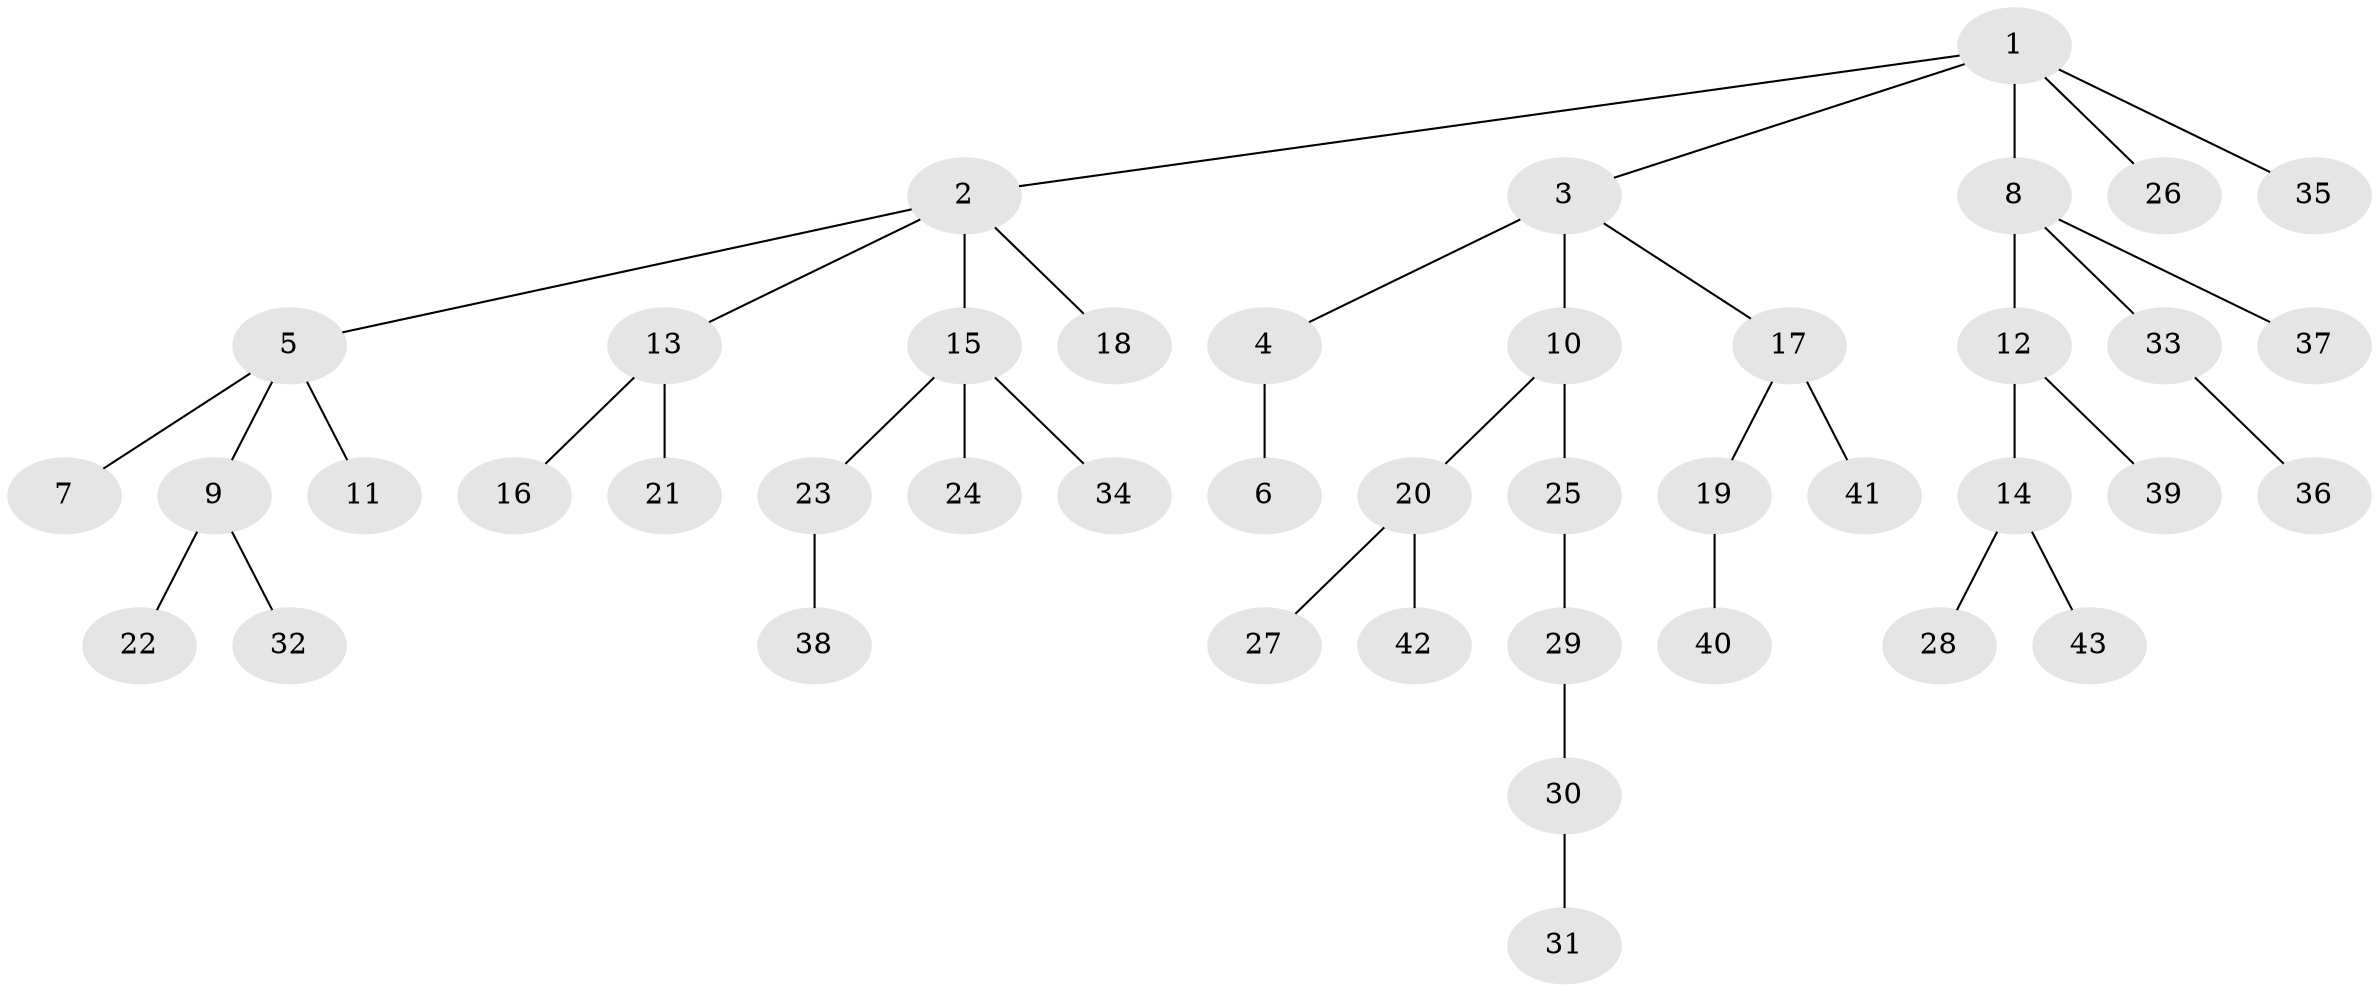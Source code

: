 // original degree distribution, {6: 0.03614457831325301, 2: 0.25301204819277107, 5: 0.024096385542168676, 3: 0.0963855421686747, 1: 0.5180722891566265, 4: 0.060240963855421686, 7: 0.012048192771084338}
// Generated by graph-tools (version 1.1) at 2025/36/03/09/25 02:36:46]
// undirected, 43 vertices, 42 edges
graph export_dot {
graph [start="1"]
  node [color=gray90,style=filled];
  1;
  2;
  3;
  4;
  5;
  6;
  7;
  8;
  9;
  10;
  11;
  12;
  13;
  14;
  15;
  16;
  17;
  18;
  19;
  20;
  21;
  22;
  23;
  24;
  25;
  26;
  27;
  28;
  29;
  30;
  31;
  32;
  33;
  34;
  35;
  36;
  37;
  38;
  39;
  40;
  41;
  42;
  43;
  1 -- 2 [weight=1.0];
  1 -- 3 [weight=1.0];
  1 -- 8 [weight=1.0];
  1 -- 26 [weight=1.0];
  1 -- 35 [weight=1.0];
  2 -- 5 [weight=1.0];
  2 -- 13 [weight=1.0];
  2 -- 15 [weight=1.0];
  2 -- 18 [weight=1.0];
  3 -- 4 [weight=1.0];
  3 -- 10 [weight=2.0];
  3 -- 17 [weight=1.0];
  4 -- 6 [weight=2.0];
  5 -- 7 [weight=1.0];
  5 -- 9 [weight=1.0];
  5 -- 11 [weight=1.0];
  8 -- 12 [weight=1.0];
  8 -- 33 [weight=1.0];
  8 -- 37 [weight=1.0];
  9 -- 22 [weight=1.0];
  9 -- 32 [weight=1.0];
  10 -- 20 [weight=1.0];
  10 -- 25 [weight=1.0];
  12 -- 14 [weight=1.0];
  12 -- 39 [weight=1.0];
  13 -- 16 [weight=1.0];
  13 -- 21 [weight=1.0];
  14 -- 28 [weight=1.0];
  14 -- 43 [weight=1.0];
  15 -- 23 [weight=1.0];
  15 -- 24 [weight=1.0];
  15 -- 34 [weight=3.0];
  17 -- 19 [weight=1.0];
  17 -- 41 [weight=2.0];
  19 -- 40 [weight=2.0];
  20 -- 27 [weight=1.0];
  20 -- 42 [weight=1.0];
  23 -- 38 [weight=1.0];
  25 -- 29 [weight=2.0];
  29 -- 30 [weight=1.0];
  30 -- 31 [weight=1.0];
  33 -- 36 [weight=1.0];
}
